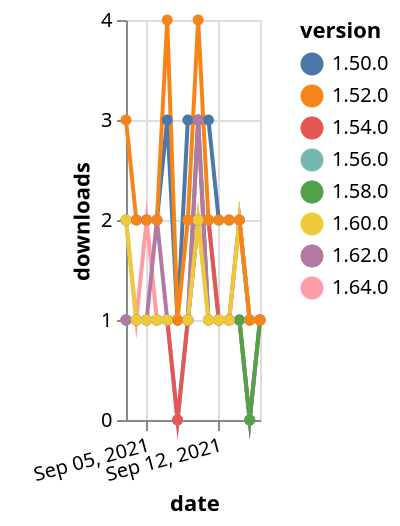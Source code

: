 {"$schema": "https://vega.github.io/schema/vega-lite/v5.json", "description": "A simple bar chart with embedded data.", "data": {"values": [{"date": "2021-09-03", "total": 216, "delta": 1, "version": "1.56.0"}, {"date": "2021-09-04", "total": 217, "delta": 1, "version": "1.56.0"}, {"date": "2021-09-05", "total": 218, "delta": 1, "version": "1.56.0"}, {"date": "2021-09-06", "total": 219, "delta": 1, "version": "1.56.0"}, {"date": "2021-09-07", "total": 220, "delta": 1, "version": "1.56.0"}, {"date": "2021-09-08", "total": 220, "delta": 0, "version": "1.56.0"}, {"date": "2021-09-09", "total": 221, "delta": 1, "version": "1.56.0"}, {"date": "2021-09-10", "total": 223, "delta": 2, "version": "1.56.0"}, {"date": "2021-09-11", "total": 225, "delta": 2, "version": "1.56.0"}, {"date": "2021-09-12", "total": 226, "delta": 1, "version": "1.56.0"}, {"date": "2021-09-13", "total": 227, "delta": 1, "version": "1.56.0"}, {"date": "2021-09-14", "total": 228, "delta": 1, "version": "1.56.0"}, {"date": "2021-09-15", "total": 228, "delta": 0, "version": "1.56.0"}, {"date": "2021-09-16", "total": 229, "delta": 1, "version": "1.56.0"}, {"date": "2021-09-03", "total": 128, "delta": 2, "version": "1.64.0"}, {"date": "2021-09-04", "total": 129, "delta": 1, "version": "1.64.0"}, {"date": "2021-09-05", "total": 131, "delta": 2, "version": "1.64.0"}, {"date": "2021-09-06", "total": 132, "delta": 1, "version": "1.64.0"}, {"date": "2021-09-07", "total": 133, "delta": 1, "version": "1.64.0"}, {"date": "2021-09-08", "total": 134, "delta": 1, "version": "1.64.0"}, {"date": "2021-09-09", "total": 135, "delta": 1, "version": "1.64.0"}, {"date": "2021-09-10", "total": 137, "delta": 2, "version": "1.64.0"}, {"date": "2021-09-11", "total": 138, "delta": 1, "version": "1.64.0"}, {"date": "2021-09-12", "total": 139, "delta": 1, "version": "1.64.0"}, {"date": "2021-09-13", "total": 140, "delta": 1, "version": "1.64.0"}, {"date": "2021-09-14", "total": 142, "delta": 2, "version": "1.64.0"}, {"date": "2021-09-15", "total": 143, "delta": 1, "version": "1.64.0"}, {"date": "2021-09-16", "total": 144, "delta": 1, "version": "1.64.0"}, {"date": "2021-09-03", "total": 261, "delta": 1, "version": "1.54.0"}, {"date": "2021-09-04", "total": 262, "delta": 1, "version": "1.54.0"}, {"date": "2021-09-05", "total": 263, "delta": 1, "version": "1.54.0"}, {"date": "2021-09-06", "total": 264, "delta": 1, "version": "1.54.0"}, {"date": "2021-09-07", "total": 265, "delta": 1, "version": "1.54.0"}, {"date": "2021-09-08", "total": 265, "delta": 0, "version": "1.54.0"}, {"date": "2021-09-09", "total": 266, "delta": 1, "version": "1.54.0"}, {"date": "2021-09-10", "total": 268, "delta": 2, "version": "1.54.0"}, {"date": "2021-09-11", "total": 270, "delta": 2, "version": "1.54.0"}, {"date": "2021-09-12", "total": 271, "delta": 1, "version": "1.54.0"}, {"date": "2021-09-13", "total": 272, "delta": 1, "version": "1.54.0"}, {"date": "2021-09-14", "total": 273, "delta": 1, "version": "1.54.0"}, {"date": "2021-09-15", "total": 273, "delta": 0, "version": "1.54.0"}, {"date": "2021-09-16", "total": 274, "delta": 1, "version": "1.54.0"}, {"date": "2021-09-03", "total": 198, "delta": 1, "version": "1.58.0"}, {"date": "2021-09-04", "total": 199, "delta": 1, "version": "1.58.0"}, {"date": "2021-09-05", "total": 200, "delta": 1, "version": "1.58.0"}, {"date": "2021-09-06", "total": 201, "delta": 1, "version": "1.58.0"}, {"date": "2021-09-07", "total": 202, "delta": 1, "version": "1.58.0"}, {"date": "2021-09-08", "total": 203, "delta": 1, "version": "1.58.0"}, {"date": "2021-09-09", "total": 204, "delta": 1, "version": "1.58.0"}, {"date": "2021-09-10", "total": 207, "delta": 3, "version": "1.58.0"}, {"date": "2021-09-11", "total": 208, "delta": 1, "version": "1.58.0"}, {"date": "2021-09-12", "total": 209, "delta": 1, "version": "1.58.0"}, {"date": "2021-09-13", "total": 210, "delta": 1, "version": "1.58.0"}, {"date": "2021-09-14", "total": 211, "delta": 1, "version": "1.58.0"}, {"date": "2021-09-15", "total": 211, "delta": 0, "version": "1.58.0"}, {"date": "2021-09-16", "total": 212, "delta": 1, "version": "1.58.0"}, {"date": "2021-09-03", "total": 2365, "delta": 2, "version": "1.50.0"}, {"date": "2021-09-04", "total": 2367, "delta": 2, "version": "1.50.0"}, {"date": "2021-09-05", "total": 2369, "delta": 2, "version": "1.50.0"}, {"date": "2021-09-06", "total": 2371, "delta": 2, "version": "1.50.0"}, {"date": "2021-09-07", "total": 2374, "delta": 3, "version": "1.50.0"}, {"date": "2021-09-08", "total": 2375, "delta": 1, "version": "1.50.0"}, {"date": "2021-09-09", "total": 2378, "delta": 3, "version": "1.50.0"}, {"date": "2021-09-10", "total": 2381, "delta": 3, "version": "1.50.0"}, {"date": "2021-09-11", "total": 2384, "delta": 3, "version": "1.50.0"}, {"date": "2021-09-12", "total": 2386, "delta": 2, "version": "1.50.0"}, {"date": "2021-09-13", "total": 2388, "delta": 2, "version": "1.50.0"}, {"date": "2021-09-14", "total": 2390, "delta": 2, "version": "1.50.0"}, {"date": "2021-09-15", "total": 2391, "delta": 1, "version": "1.50.0"}, {"date": "2021-09-16", "total": 2392, "delta": 1, "version": "1.50.0"}, {"date": "2021-09-03", "total": 200, "delta": 1, "version": "1.62.0"}, {"date": "2021-09-04", "total": 201, "delta": 1, "version": "1.62.0"}, {"date": "2021-09-05", "total": 202, "delta": 1, "version": "1.62.0"}, {"date": "2021-09-06", "total": 204, "delta": 2, "version": "1.62.0"}, {"date": "2021-09-07", "total": 205, "delta": 1, "version": "1.62.0"}, {"date": "2021-09-08", "total": 206, "delta": 1, "version": "1.62.0"}, {"date": "2021-09-09", "total": 207, "delta": 1, "version": "1.62.0"}, {"date": "2021-09-10", "total": 210, "delta": 3, "version": "1.62.0"}, {"date": "2021-09-11", "total": 211, "delta": 1, "version": "1.62.0"}, {"date": "2021-09-12", "total": 212, "delta": 1, "version": "1.62.0"}, {"date": "2021-09-13", "total": 213, "delta": 1, "version": "1.62.0"}, {"date": "2021-09-14", "total": 215, "delta": 2, "version": "1.62.0"}, {"date": "2021-09-15", "total": 216, "delta": 1, "version": "1.62.0"}, {"date": "2021-09-16", "total": 217, "delta": 1, "version": "1.62.0"}, {"date": "2021-09-03", "total": 178, "delta": 2, "version": "1.60.0"}, {"date": "2021-09-04", "total": 179, "delta": 1, "version": "1.60.0"}, {"date": "2021-09-05", "total": 180, "delta": 1, "version": "1.60.0"}, {"date": "2021-09-06", "total": 181, "delta": 1, "version": "1.60.0"}, {"date": "2021-09-07", "total": 182, "delta": 1, "version": "1.60.0"}, {"date": "2021-09-08", "total": 183, "delta": 1, "version": "1.60.0"}, {"date": "2021-09-09", "total": 184, "delta": 1, "version": "1.60.0"}, {"date": "2021-09-10", "total": 186, "delta": 2, "version": "1.60.0"}, {"date": "2021-09-11", "total": 187, "delta": 1, "version": "1.60.0"}, {"date": "2021-09-12", "total": 188, "delta": 1, "version": "1.60.0"}, {"date": "2021-09-13", "total": 189, "delta": 1, "version": "1.60.0"}, {"date": "2021-09-14", "total": 191, "delta": 2, "version": "1.60.0"}, {"date": "2021-09-15", "total": 192, "delta": 1, "version": "1.60.0"}, {"date": "2021-09-16", "total": 193, "delta": 1, "version": "1.60.0"}, {"date": "2021-09-03", "total": 2426, "delta": 3, "version": "1.52.0"}, {"date": "2021-09-04", "total": 2428, "delta": 2, "version": "1.52.0"}, {"date": "2021-09-05", "total": 2430, "delta": 2, "version": "1.52.0"}, {"date": "2021-09-06", "total": 2432, "delta": 2, "version": "1.52.0"}, {"date": "2021-09-07", "total": 2436, "delta": 4, "version": "1.52.0"}, {"date": "2021-09-08", "total": 2437, "delta": 1, "version": "1.52.0"}, {"date": "2021-09-09", "total": 2439, "delta": 2, "version": "1.52.0"}, {"date": "2021-09-10", "total": 2443, "delta": 4, "version": "1.52.0"}, {"date": "2021-09-11", "total": 2445, "delta": 2, "version": "1.52.0"}, {"date": "2021-09-12", "total": 2447, "delta": 2, "version": "1.52.0"}, {"date": "2021-09-13", "total": 2449, "delta": 2, "version": "1.52.0"}, {"date": "2021-09-14", "total": 2451, "delta": 2, "version": "1.52.0"}, {"date": "2021-09-15", "total": 2452, "delta": 1, "version": "1.52.0"}, {"date": "2021-09-16", "total": 2453, "delta": 1, "version": "1.52.0"}]}, "width": "container", "mark": {"type": "line", "point": {"filled": true}}, "encoding": {"x": {"field": "date", "type": "temporal", "timeUnit": "yearmonthdate", "title": "date", "axis": {"labelAngle": -15}}, "y": {"field": "delta", "type": "quantitative", "title": "downloads"}, "color": {"field": "version", "type": "nominal"}, "tooltip": {"field": "delta"}}}
